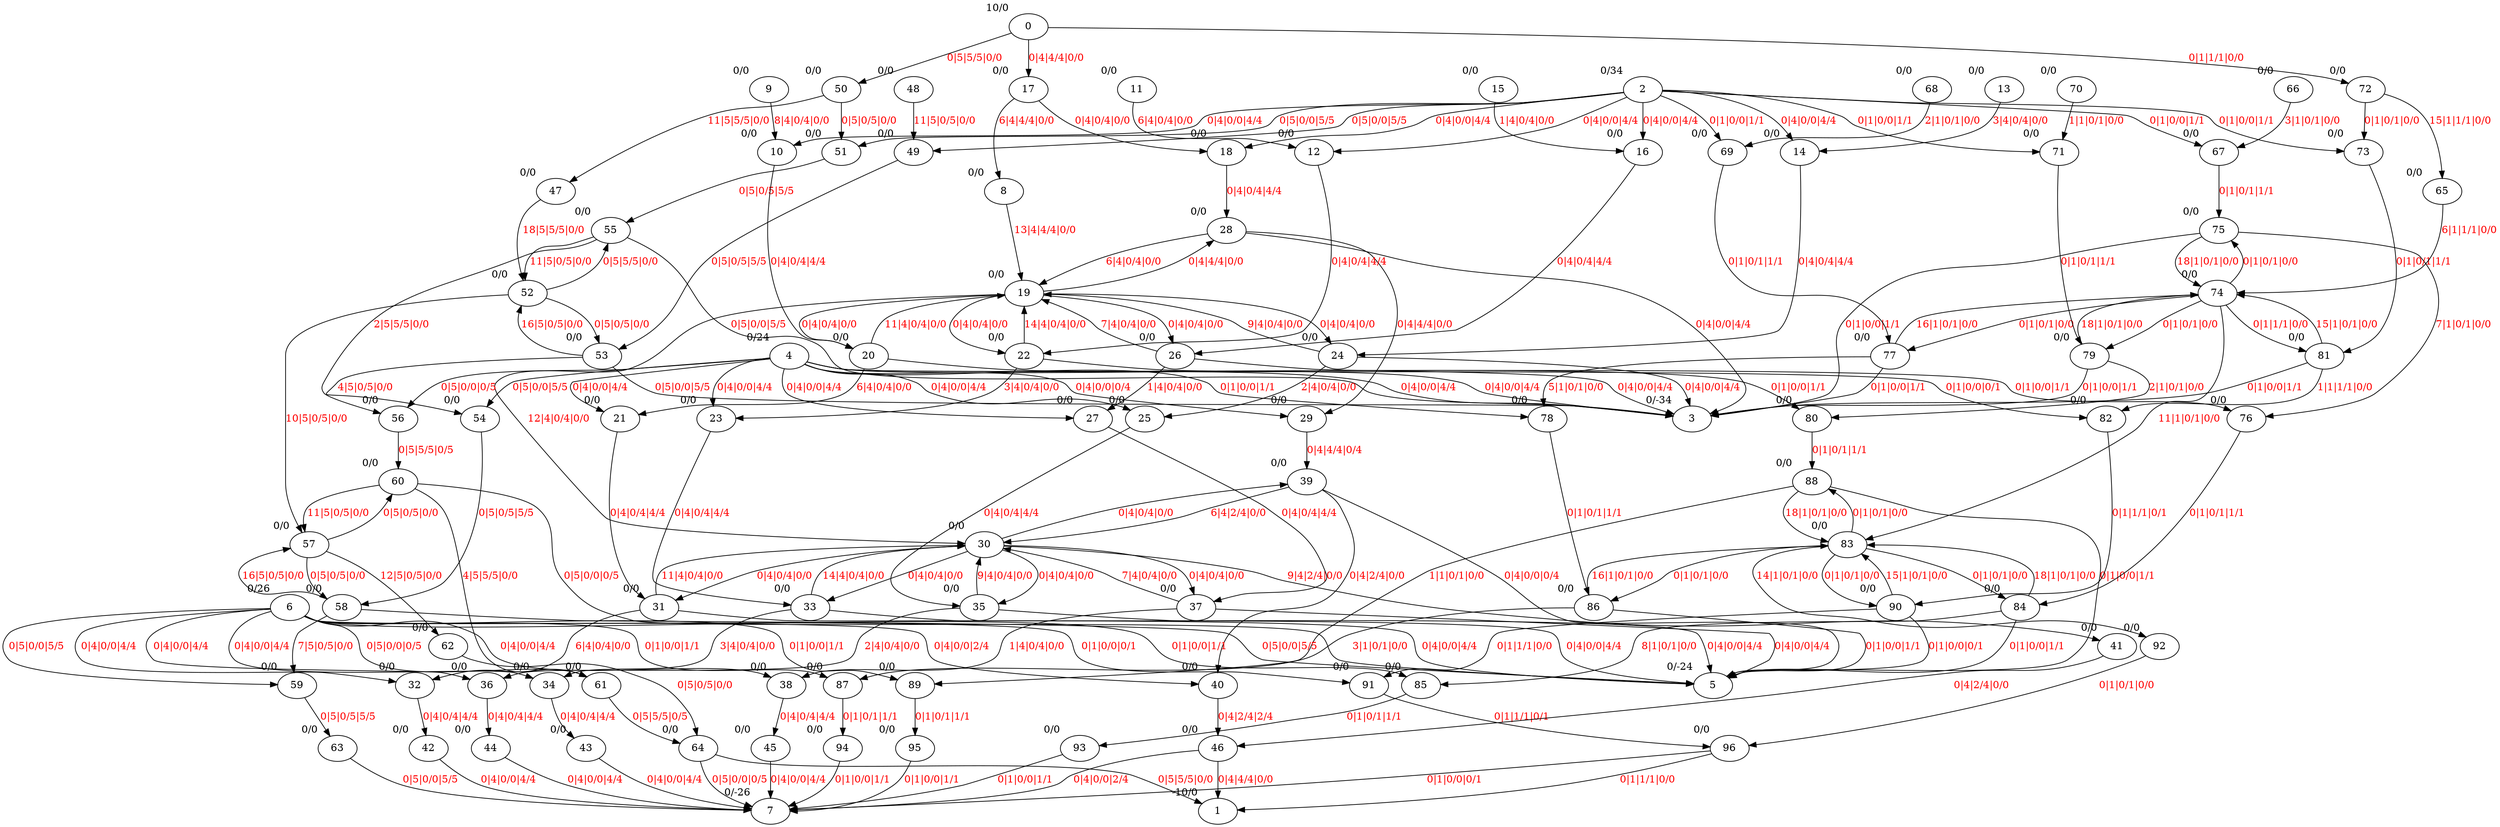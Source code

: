 digraph G {
96 [ xlabel="0/0" ]
95 [ xlabel="0/0" ]
94 [ xlabel="0/0" ]
93 [ xlabel="0/0" ]
92 [ xlabel="0/0" ]
91 [ xlabel="0/0" ]
90 [ xlabel="0/0" ]
89 [ xlabel="0/0" ]
88 [ xlabel="0/0" ]
87 [ xlabel="0/0" ]
86 [ xlabel="0/0" ]
85 [ xlabel="0/0" ]
84 [ xlabel="0/0" ]
83 [ xlabel="0/0" ]
82 [ xlabel="0/0" ]
81 [ xlabel="0/0" ]
80 [ xlabel="0/0" ]
79 [ xlabel="0/0" ]
78 [ xlabel="0/0" ]
77 [ xlabel="0/0" ]
76 [ xlabel="0/0" ]
75 [ xlabel="0/0" ]
74 [ xlabel="0/0" ]
73 [ xlabel="0/0" ]
72 [ xlabel="0/0" ]
71 [ xlabel="0/0" ]
70 [ xlabel="0/0" ]
69 [ xlabel="0/0" ]
68 [ xlabel="0/0" ]
67 [ xlabel="0/0" ]
66 [ xlabel="0/0" ]
65 [ xlabel="0/0" ]
64 [ xlabel="0/0" ]
63 [ xlabel="0/0" ]
62 [ xlabel="0/0" ]
61 [ xlabel="0/0" ]
60 [ xlabel="0/0" ]
59 [ xlabel="0/0" ]
58 [ xlabel="0/0" ]
57 [ xlabel="0/0" ]
56 [ xlabel="0/0" ]
55 [ xlabel="0/0" ]
54 [ xlabel="0/0" ]
53 [ xlabel="0/0" ]
52 [ xlabel="0/0" ]
51 [ xlabel="0/0" ]
50 [ xlabel="0/0" ]
49 [ xlabel="0/0" ]
48 [ xlabel="0/0" ]
47 [ xlabel="0/0" ]
46 [ xlabel="0/0" ]
45 [ xlabel="0/0" ]
44 [ xlabel="0/0" ]
43 [ xlabel="0/0" ]
42 [ xlabel="0/0" ]
41 [ xlabel="0/0" ]
40 [ xlabel="0/0" ]
39 [ xlabel="0/0" ]
38 [ xlabel="0/0" ]
37 [ xlabel="0/0" ]
36 [ xlabel="0/0" ]
35 [ xlabel="0/0" ]
34 [ xlabel="0/0" ]
33 [ xlabel="0/0" ]
32 [ xlabel="0/0" ]
31 [ xlabel="0/0" ]
30 [ xlabel="0/0" ]
29 [ xlabel="0/0" ]
28 [ xlabel="0/0" ]
27 [ xlabel="0/0" ]
26 [ xlabel="0/0" ]
25 [ xlabel="0/0" ]
24 [ xlabel="0/0" ]
23 [ xlabel="0/0" ]
22 [ xlabel="0/0" ]
21 [ xlabel="0/0" ]
20 [ xlabel="0/0" ]
19 [ xlabel="0/0" ]
18 [ xlabel="0/0" ]
17 [ xlabel="0/0" ]
16 [ xlabel="0/0" ]
15 [ xlabel="0/0" ]
14 [ xlabel="0/0" ]
13 [ xlabel="0/0" ]
12 [ xlabel="0/0" ]
11 [ xlabel="0/0" ]
10 [ xlabel="0/0" ]
9 [ xlabel="0/0" ]
8 [ xlabel="0/0" ]
7 [ xlabel="0/-26" ]
6 [ xlabel="0/26" ]
5 [ xlabel="0/-24" ]
4 [ xlabel="0/24" ]
3 [ xlabel="0/-34" ]
2 [ xlabel="0/34" ]
1 [ xlabel="-10/0" ]
0 [ xlabel="10/0" ]
96 -> 7 [fontcolor=red, label="0|1|0/0|0/1" ]
91 -> 96 [fontcolor=red, label="0|1|1/1|0/1" ]
83 -> 92 [fontcolor=red, label="14|1|0/1|0/0" ]
96 -> 1 [fontcolor=red, label="0|1|1/1|0/0" ]
92 -> 96 [fontcolor=red, label="0|1|0/1|0/0" ]
95 -> 7 [fontcolor=red, label="0|1|0/0|1/1" ]
89 -> 95 [fontcolor=red, label="0|1|0/1|1/1" ]
94 -> 7 [fontcolor=red, label="0|1|0/0|1/1" ]
87 -> 94 [fontcolor=red, label="0|1|0/1|1/1" ]
93 -> 7 [fontcolor=red, label="0|1|0/0|1/1" ]
85 -> 93 [fontcolor=red, label="0|1|0/1|1/1" ]
6 -> 91 [fontcolor=red, label="0|1|0/0|0/1" ]
90 -> 91 [fontcolor=red, label="0|1|1/1|0/0" ]
82 -> 90 [fontcolor=red, label="0|1|1/1|0/1" ]
90 -> 5 [fontcolor=red, label="0|1|0/0|0/1" ]
83 -> 90 [fontcolor=red, label="0|1|0/1|0/0" ]
90 -> 83 [fontcolor=red, label="15|1|0/1|0/0" ]
6 -> 89 [fontcolor=red, label="0|1|0/0|1/1" ]
88 -> 89 [fontcolor=red, label="1|1|0/1|0/0" ]
80 -> 88 [fontcolor=red, label="0|1|0/1|1/1" ]
88 -> 5 [fontcolor=red, label="0|1|0/0|1/1" ]
83 -> 88 [fontcolor=red, label="0|1|0/1|0/0" ]
88 -> 83 [fontcolor=red, label="18|1|0/1|0/0" ]
6 -> 87 [fontcolor=red, label="0|1|0/0|1/1" ]
86 -> 87 [fontcolor=red, label="3|1|0/1|0/0" ]
78 -> 86 [fontcolor=red, label="0|1|0/1|1/1" ]
86 -> 5 [fontcolor=red, label="0|1|0/0|1/1" ]
83 -> 86 [fontcolor=red, label="0|1|0/1|0/0" ]
86 -> 83 [fontcolor=red, label="16|1|0/1|0/0" ]
6 -> 85 [fontcolor=red, label="0|1|0/0|1/1" ]
84 -> 85 [fontcolor=red, label="8|1|0/1|0/0" ]
76 -> 84 [fontcolor=red, label="0|1|0/1|1/1" ]
84 -> 5 [fontcolor=red, label="0|1|0/0|1/1" ]
83 -> 84 [fontcolor=red, label="0|1|0/1|0/0" ]
84 -> 83 [fontcolor=red, label="18|1|0/1|0/0" ]
74 -> 83 [fontcolor=red, label="11|1|0/1|0/0" ]
4 -> 82 [fontcolor=red, label="0|1|0/0|0/1" ]
81 -> 82 [fontcolor=red, label="1|1|1/1|0/0" ]
73 -> 81 [fontcolor=red, label="0|1|0/1|1/1" ]
81 -> 3 [fontcolor=red, label="0|1|0/0|1/1" ]
74 -> 81 [fontcolor=red, label="0|1|1/1|0/0" ]
81 -> 74 [fontcolor=red, label="15|1|0/1|0/0" ]
4 -> 80 [fontcolor=red, label="0|1|0/0|1/1" ]
79 -> 80 [fontcolor=red, label="2|1|0/1|0/0" ]
71 -> 79 [fontcolor=red, label="0|1|0/1|1/1" ]
79 -> 3 [fontcolor=red, label="0|1|0/0|1/1" ]
74 -> 79 [fontcolor=red, label="0|1|0/1|0/0" ]
79 -> 74 [fontcolor=red, label="18|1|0/1|0/0" ]
4 -> 78 [fontcolor=red, label="0|1|0/0|1/1" ]
77 -> 78 [fontcolor=red, label="5|1|0/1|0/0" ]
69 -> 77 [fontcolor=red, label="0|1|0/1|1/1" ]
77 -> 3 [fontcolor=red, label="0|1|0/0|1/1" ]
74 -> 77 [fontcolor=red, label="0|1|0/1|0/0" ]
77 -> 74 [fontcolor=red, label="16|1|0/1|0/0" ]
4 -> 76 [fontcolor=red, label="0|1|0/0|1/1" ]
75 -> 76 [fontcolor=red, label="7|1|0/1|0/0" ]
67 -> 75 [fontcolor=red, label="0|1|0/1|1/1" ]
75 -> 3 [fontcolor=red, label="0|1|0/0|1/1" ]
74 -> 75 [fontcolor=red, label="0|1|0/1|0/0" ]
75 -> 74 [fontcolor=red, label="18|1|0/1|0/0" ]
65 -> 74 [fontcolor=red, label="6|1|1/1|0/0" ]
2 -> 73 [fontcolor=red, label="0|1|0/0|1/1" ]
72 -> 73 [fontcolor=red, label="0|1|0/1|0/0" ]
72 -> 65 [fontcolor=red, label="15|1|1/1|0/0" ]
0 -> 72 [fontcolor=red, label="0|1|1/1|0/0" ]
2 -> 71 [fontcolor=red, label="0|1|0/0|1/1" ]
70 -> 71 [fontcolor=red, label="1|1|0/1|0/0" ]
2 -> 69 [fontcolor=red, label="0|1|0/0|1/1" ]
68 -> 69 [fontcolor=red, label="2|1|0/1|0/0" ]
2 -> 67 [fontcolor=red, label="0|1|0/0|1/1" ]
66 -> 67 [fontcolor=red, label="3|1|0/1|0/0" ]
64 -> 7 [fontcolor=red, label="0|5|0/0|0/5" ]
61 -> 64 [fontcolor=red, label="0|5|5/5|0/5" ]
57 -> 62 [fontcolor=red, label="12|5|0/5|0/0" ]
64 -> 1 [fontcolor=red, label="0|5|5/5|0/0" ]
62 -> 64 [fontcolor=red, label="0|5|0/5|0/0" ]
63 -> 7 [fontcolor=red, label="0|5|0/0|5/5" ]
59 -> 63 [fontcolor=red, label="0|5|0/5|5/5" ]
6 -> 61 [fontcolor=red, label="0|5|0/0|0/5" ]
60 -> 61 [fontcolor=red, label="4|5|5/5|0/0" ]
56 -> 60 [fontcolor=red, label="0|5|5/5|0/5" ]
60 -> 5 [fontcolor=red, label="0|5|0/0|0/5" ]
57 -> 60 [fontcolor=red, label="0|5|0/5|0/0" ]
60 -> 57 [fontcolor=red, label="11|5|0/5|0/0" ]
6 -> 59 [fontcolor=red, label="0|5|0/0|5/5" ]
58 -> 59 [fontcolor=red, label="7|5|0/5|0/0" ]
54 -> 58 [fontcolor=red, label="0|5|0/5|5/5" ]
58 -> 5 [fontcolor=red, label="0|5|0/0|5/5" ]
57 -> 58 [fontcolor=red, label="0|5|0/5|0/0" ]
58 -> 57 [fontcolor=red, label="16|5|0/5|0/0" ]
52 -> 57 [fontcolor=red, label="10|5|0/5|0/0" ]
4 -> 56 [fontcolor=red, label="0|5|0/0|0/5" ]
55 -> 56 [fontcolor=red, label="2|5|5/5|0/0" ]
51 -> 55 [fontcolor=red, label="0|5|0/5|5/5" ]
55 -> 3 [fontcolor=red, label="0|5|0/0|5/5" ]
52 -> 55 [fontcolor=red, label="0|5|5/5|0/0" ]
55 -> 52 [fontcolor=red, label="11|5|0/5|0/0" ]
4 -> 54 [fontcolor=red, label="0|5|0/0|5/5" ]
53 -> 54 [fontcolor=red, label="4|5|0/5|0/0" ]
49 -> 53 [fontcolor=red, label="0|5|0/5|5/5" ]
53 -> 3 [fontcolor=red, label="0|5|0/0|5/5" ]
52 -> 53 [fontcolor=red, label="0|5|0/5|0/0" ]
53 -> 52 [fontcolor=red, label="16|5|0/5|0/0" ]
47 -> 52 [fontcolor=red, label="18|5|5/5|0/0" ]
2 -> 51 [fontcolor=red, label="0|5|0/0|5/5" ]
50 -> 51 [fontcolor=red, label="0|5|0/5|0/0" ]
50 -> 47 [fontcolor=red, label="11|5|5/5|0/0" ]
0 -> 50 [fontcolor=red, label="0|5|5/5|0/0" ]
2 -> 49 [fontcolor=red, label="0|5|0/0|5/5" ]
48 -> 49 [fontcolor=red, label="11|5|0/5|0/0" ]
46 -> 7 [fontcolor=red, label="0|4|0/0|2/4" ]
40 -> 46 [fontcolor=red, label="0|4|2/4|2/4" ]
30 -> 41 [fontcolor=red, label="9|4|2/4|0/0" ]
46 -> 1 [fontcolor=red, label="0|4|4/4|0/0" ]
41 -> 46 [fontcolor=red, label="0|4|2/4|0/0" ]
45 -> 7 [fontcolor=red, label="0|4|0/0|4/4" ]
38 -> 45 [fontcolor=red, label="0|4|0/4|4/4" ]
44 -> 7 [fontcolor=red, label="0|4|0/0|4/4" ]
36 -> 44 [fontcolor=red, label="0|4|0/4|4/4" ]
43 -> 7 [fontcolor=red, label="0|4|0/0|4/4" ]
34 -> 43 [fontcolor=red, label="0|4|0/4|4/4" ]
42 -> 7 [fontcolor=red, label="0|4|0/0|4/4" ]
32 -> 42 [fontcolor=red, label="0|4|0/4|4/4" ]
6 -> 40 [fontcolor=red, label="0|4|0/0|2/4" ]
39 -> 40 [fontcolor=red, label="0|4|2/4|0/0" ]
29 -> 39 [fontcolor=red, label="0|4|4/4|0/4" ]
39 -> 5 [fontcolor=red, label="0|4|0/0|0/4" ]
30 -> 39 [fontcolor=red, label="0|4|0/4|0/0" ]
39 -> 30 [fontcolor=red, label="6|4|2/4|0/0" ]
6 -> 38 [fontcolor=red, label="0|4|0/0|4/4" ]
37 -> 38 [fontcolor=red, label="1|4|0/4|0/0" ]
27 -> 37 [fontcolor=red, label="0|4|0/4|4/4" ]
37 -> 5 [fontcolor=red, label="0|4|0/0|4/4" ]
30 -> 37 [fontcolor=red, label="0|4|0/4|0/0" ]
37 -> 30 [fontcolor=red, label="7|4|0/4|0/0" ]
6 -> 36 [fontcolor=red, label="0|4|0/0|4/4" ]
35 -> 36 [fontcolor=red, label="2|4|0/4|0/0" ]
25 -> 35 [fontcolor=red, label="0|4|0/4|4/4" ]
35 -> 5 [fontcolor=red, label="0|4|0/0|4/4" ]
30 -> 35 [fontcolor=red, label="0|4|0/4|0/0" ]
35 -> 30 [fontcolor=red, label="9|4|0/4|0/0" ]
6 -> 34 [fontcolor=red, label="0|4|0/0|4/4" ]
33 -> 34 [fontcolor=red, label="3|4|0/4|0/0" ]
23 -> 33 [fontcolor=red, label="0|4|0/4|4/4" ]
33 -> 5 [fontcolor=red, label="0|4|0/0|4/4" ]
30 -> 33 [fontcolor=red, label="0|4|0/4|0/0" ]
33 -> 30 [fontcolor=red, label="14|4|0/4|0/0" ]
6 -> 32 [fontcolor=red, label="0|4|0/0|4/4" ]
31 -> 32 [fontcolor=red, label="6|4|0/4|0/0" ]
21 -> 31 [fontcolor=red, label="0|4|0/4|4/4" ]
31 -> 5 [fontcolor=red, label="0|4|0/0|4/4" ]
30 -> 31 [fontcolor=red, label="0|4|0/4|0/0" ]
31 -> 30 [fontcolor=red, label="11|4|0/4|0/0" ]
19 -> 30 [fontcolor=red, label="12|4|0/4|0/0" ]
4 -> 29 [fontcolor=red, label="0|4|0/0|0/4" ]
28 -> 29 [fontcolor=red, label="0|4|4/4|0/0" ]
18 -> 28 [fontcolor=red, label="0|4|0/4|4/4" ]
28 -> 3 [fontcolor=red, label="0|4|0/0|4/4" ]
19 -> 28 [fontcolor=red, label="0|4|4/4|0/0" ]
28 -> 19 [fontcolor=red, label="6|4|0/4|0/0" ]
4 -> 27 [fontcolor=red, label="0|4|0/0|4/4" ]
26 -> 27 [fontcolor=red, label="1|4|0/4|0/0" ]
16 -> 26 [fontcolor=red, label="0|4|0/4|4/4" ]
26 -> 3 [fontcolor=red, label="0|4|0/0|4/4" ]
19 -> 26 [fontcolor=red, label="0|4|0/4|0/0" ]
26 -> 19 [fontcolor=red, label="7|4|0/4|0/0" ]
4 -> 25 [fontcolor=red, label="0|4|0/0|4/4" ]
24 -> 25 [fontcolor=red, label="2|4|0/4|0/0" ]
14 -> 24 [fontcolor=red, label="0|4|0/4|4/4" ]
24 -> 3 [fontcolor=red, label="0|4|0/0|4/4" ]
19 -> 24 [fontcolor=red, label="0|4|0/4|0/0" ]
24 -> 19 [fontcolor=red, label="9|4|0/4|0/0" ]
4 -> 23 [fontcolor=red, label="0|4|0/0|4/4" ]
22 -> 23 [fontcolor=red, label="3|4|0/4|0/0" ]
12 -> 22 [fontcolor=red, label="0|4|0/4|4/4" ]
22 -> 3 [fontcolor=red, label="0|4|0/0|4/4" ]
19 -> 22 [fontcolor=red, label="0|4|0/4|0/0" ]
22 -> 19 [fontcolor=red, label="14|4|0/4|0/0" ]
4 -> 21 [fontcolor=red, label="0|4|0/0|4/4" ]
20 -> 21 [fontcolor=red, label="6|4|0/4|0/0" ]
10 -> 20 [fontcolor=red, label="0|4|0/4|4/4" ]
20 -> 3 [fontcolor=red, label="0|4|0/0|4/4" ]
19 -> 20 [fontcolor=red, label="0|4|0/4|0/0" ]
20 -> 19 [fontcolor=red, label="11|4|0/4|0/0" ]
8 -> 19 [fontcolor=red, label="13|4|4/4|0/0" ]
2 -> 18 [fontcolor=red, label="0|4|0/0|4/4" ]
17 -> 18 [fontcolor=red, label="0|4|0/4|0/0" ]
17 -> 8 [fontcolor=red, label="6|4|4/4|0/0" ]
0 -> 17 [fontcolor=red, label="0|4|4/4|0/0" ]
2 -> 16 [fontcolor=red, label="0|4|0/0|4/4" ]
15 -> 16 [fontcolor=red, label="1|4|0/4|0/0" ]
2 -> 14 [fontcolor=red, label="0|4|0/0|4/4" ]
13 -> 14 [fontcolor=red, label="3|4|0/4|0/0" ]
2 -> 12 [fontcolor=red, label="0|4|0/0|4/4" ]
11 -> 12 [fontcolor=red, label="6|4|0/4|0/0" ]
2 -> 10 [fontcolor=red, label="0|4|0/0|4/4" ]
9 -> 10 [fontcolor=red, label="8|4|0/4|0/0" ]
}

